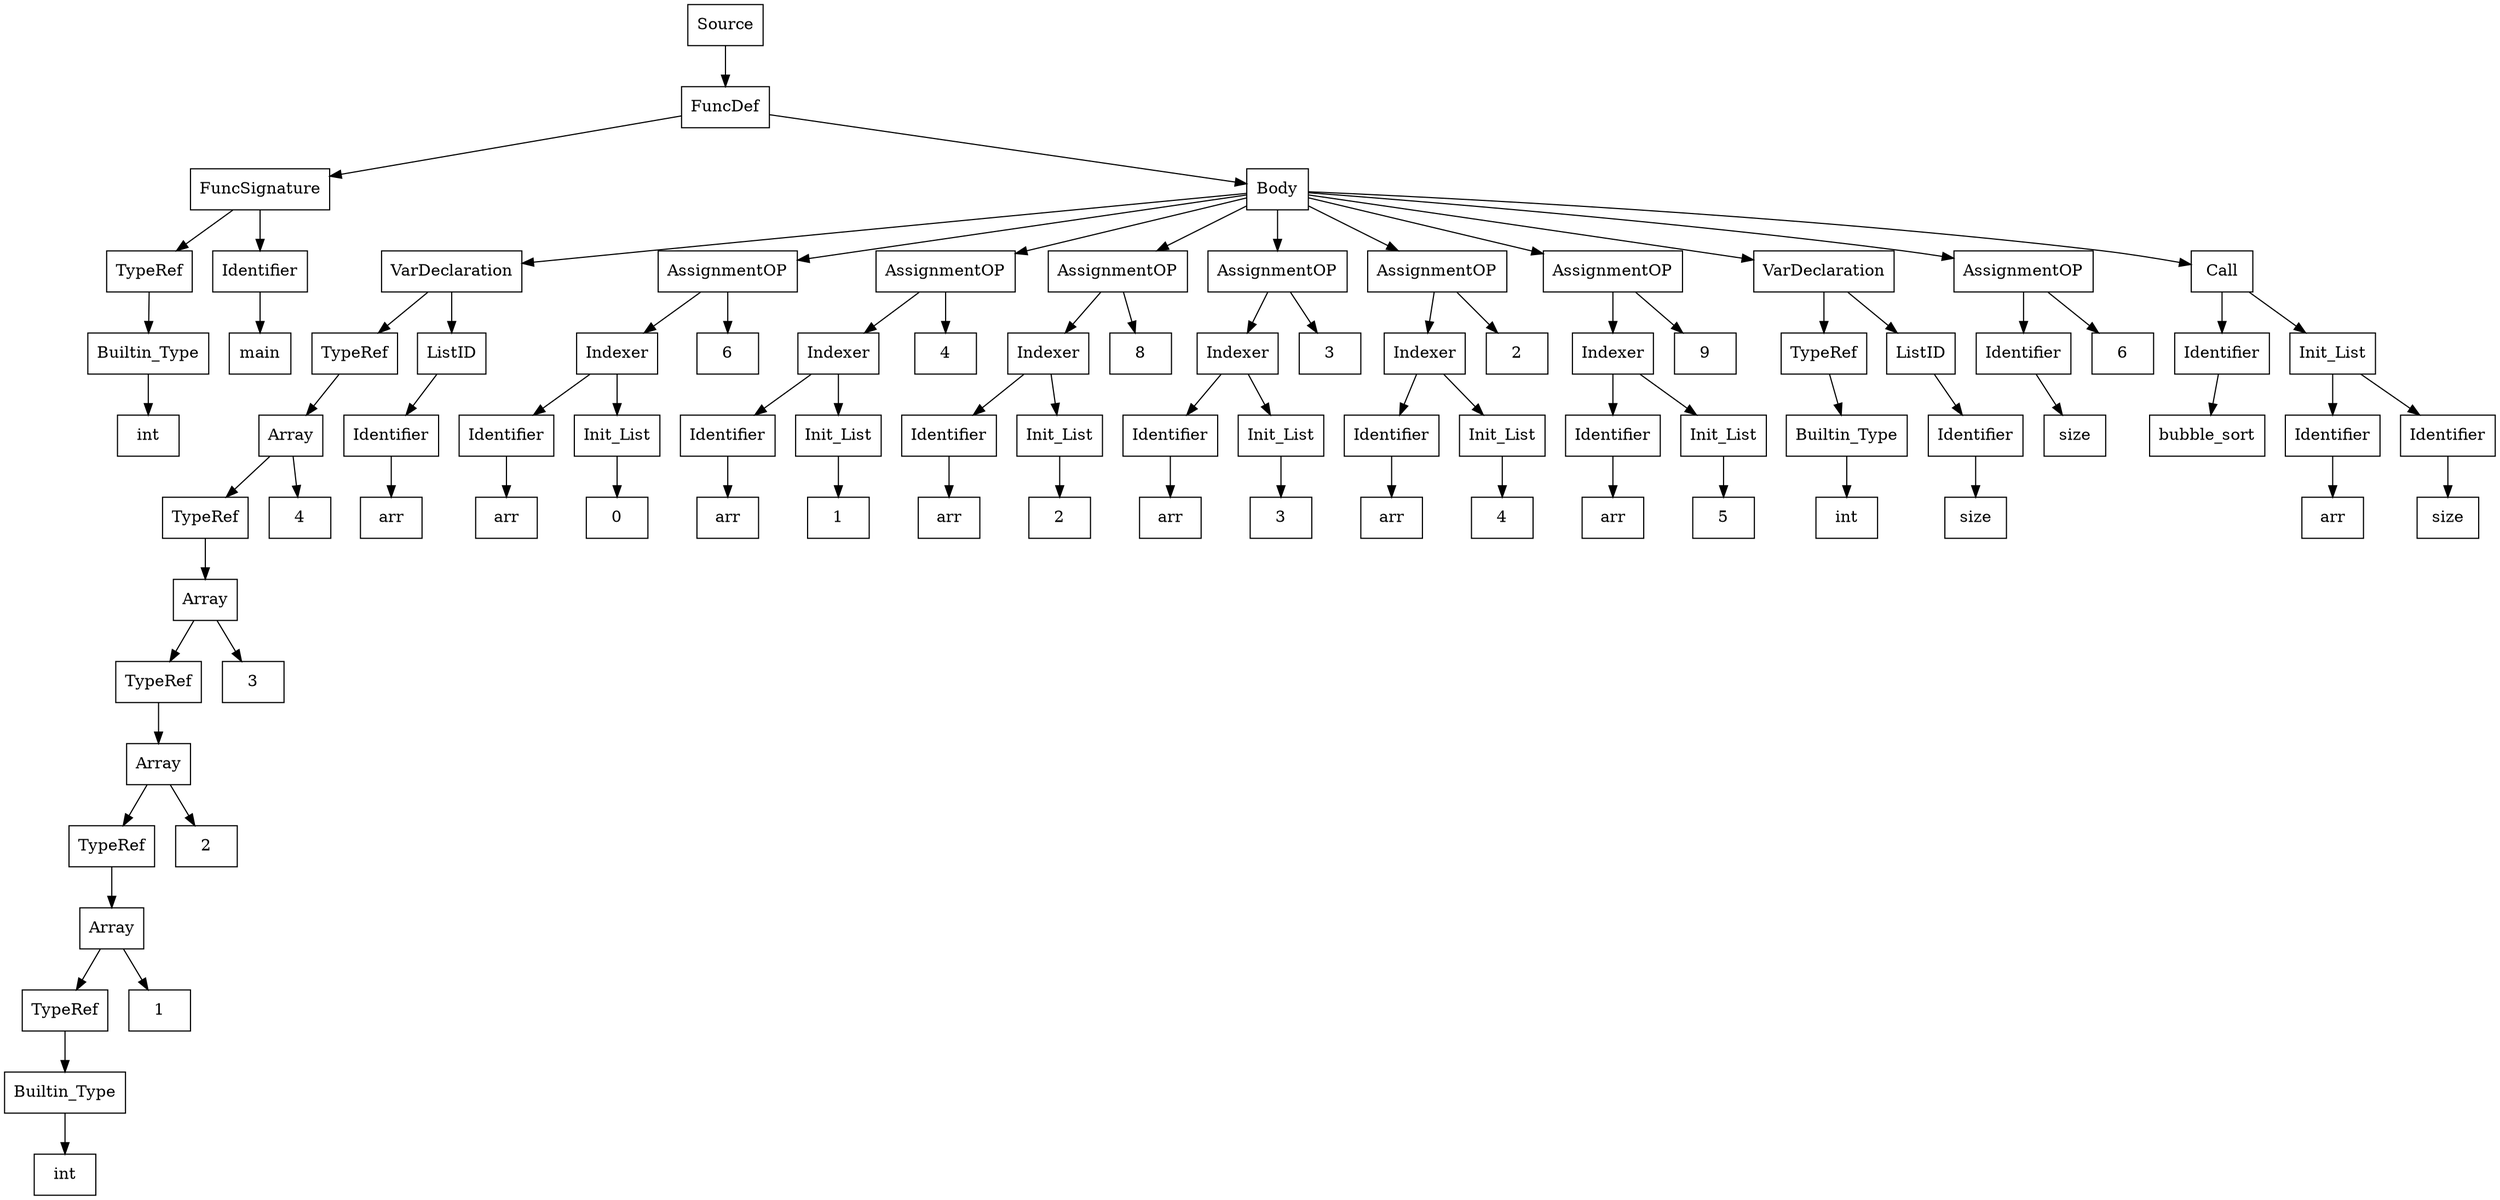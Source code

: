digraph ParseTree {
  node [shape=box];
  node0 [label="Source"];
  node1 [label="FuncDef"];
  node2 [label="FuncSignature"];
  node3 [label="TypeRef"];
  node4 [label="Builtin_Type"];
  node5 [label="int"];
  node4 -> node5;
  node3 -> node4;
  node2 -> node3;
  node6 [label="Identifier"];
  node7 [label="main"];
  node6 -> node7;
  node2 -> node6;
  node1 -> node2;
  node8 [label="Body"];
  node9 [label="VarDeclaration"];
  node10 [label="TypeRef"];
  node11 [label="Array"];
  node12 [label="TypeRef"];
  node13 [label="Array"];
  node14 [label="TypeRef"];
  node15 [label="Array"];
  node16 [label="TypeRef"];
  node17 [label="Array"];
  node18 [label="TypeRef"];
  node19 [label="Builtin_Type"];
  node20 [label="int"];
  node19 -> node20;
  node18 -> node19;
  node17 -> node18;
  node21 [label="1"];
  node17 -> node21;
  node16 -> node17;
  node15 -> node16;
  node22 [label="2"];
  node15 -> node22;
  node14 -> node15;
  node13 -> node14;
  node23 [label="3"];
  node13 -> node23;
  node12 -> node13;
  node11 -> node12;
  node24 [label="4"];
  node11 -> node24;
  node10 -> node11;
  node9 -> node10;
  node25 [label="ListID"];
  node26 [label="Identifier"];
  node27 [label="arr"];
  node26 -> node27;
  node25 -> node26;
  node9 -> node25;
  node8 -> node9;
  node28 [label="AssignmentOP"];
  node29 [label="Indexer"];
  node30 [label="Identifier"];
  node31 [label="arr"];
  node30 -> node31;
  node29 -> node30;
  node32 [label="Init_List"];
  node33 [label="0"];
  node32 -> node33;
  node29 -> node32;
  node28 -> node29;
  node34 [label="6"];
  node28 -> node34;
  node8 -> node28;
  node35 [label="AssignmentOP"];
  node36 [label="Indexer"];
  node37 [label="Identifier"];
  node38 [label="arr"];
  node37 -> node38;
  node36 -> node37;
  node39 [label="Init_List"];
  node40 [label="1"];
  node39 -> node40;
  node36 -> node39;
  node35 -> node36;
  node41 [label="4"];
  node35 -> node41;
  node8 -> node35;
  node42 [label="AssignmentOP"];
  node43 [label="Indexer"];
  node44 [label="Identifier"];
  node45 [label="arr"];
  node44 -> node45;
  node43 -> node44;
  node46 [label="Init_List"];
  node47 [label="2"];
  node46 -> node47;
  node43 -> node46;
  node42 -> node43;
  node48 [label="8"];
  node42 -> node48;
  node8 -> node42;
  node49 [label="AssignmentOP"];
  node50 [label="Indexer"];
  node51 [label="Identifier"];
  node52 [label="arr"];
  node51 -> node52;
  node50 -> node51;
  node53 [label="Init_List"];
  node54 [label="3"];
  node53 -> node54;
  node50 -> node53;
  node49 -> node50;
  node55 [label="3"];
  node49 -> node55;
  node8 -> node49;
  node56 [label="AssignmentOP"];
  node57 [label="Indexer"];
  node58 [label="Identifier"];
  node59 [label="arr"];
  node58 -> node59;
  node57 -> node58;
  node60 [label="Init_List"];
  node61 [label="4"];
  node60 -> node61;
  node57 -> node60;
  node56 -> node57;
  node62 [label="2"];
  node56 -> node62;
  node8 -> node56;
  node63 [label="AssignmentOP"];
  node64 [label="Indexer"];
  node65 [label="Identifier"];
  node66 [label="arr"];
  node65 -> node66;
  node64 -> node65;
  node67 [label="Init_List"];
  node68 [label="5"];
  node67 -> node68;
  node64 -> node67;
  node63 -> node64;
  node69 [label="9"];
  node63 -> node69;
  node8 -> node63;
  node70 [label="VarDeclaration"];
  node71 [label="TypeRef"];
  node72 [label="Builtin_Type"];
  node73 [label="int"];
  node72 -> node73;
  node71 -> node72;
  node70 -> node71;
  node74 [label="ListID"];
  node75 [label="Identifier"];
  node76 [label="size"];
  node75 -> node76;
  node74 -> node75;
  node70 -> node74;
  node8 -> node70;
  node77 [label="AssignmentOP"];
  node78 [label="Identifier"];
  node79 [label="size"];
  node78 -> node79;
  node77 -> node78;
  node80 [label="6"];
  node77 -> node80;
  node8 -> node77;
  node81 [label="Call"];
  node82 [label="Identifier"];
  node83 [label="bubble_sort"];
  node82 -> node83;
  node81 -> node82;
  node84 [label="Init_List"];
  node85 [label="Identifier"];
  node86 [label="arr"];
  node85 -> node86;
  node84 -> node85;
  node87 [label="Identifier"];
  node88 [label="size"];
  node87 -> node88;
  node84 -> node87;
  node81 -> node84;
  node8 -> node81;
  node1 -> node8;
  node0 -> node1;
}
